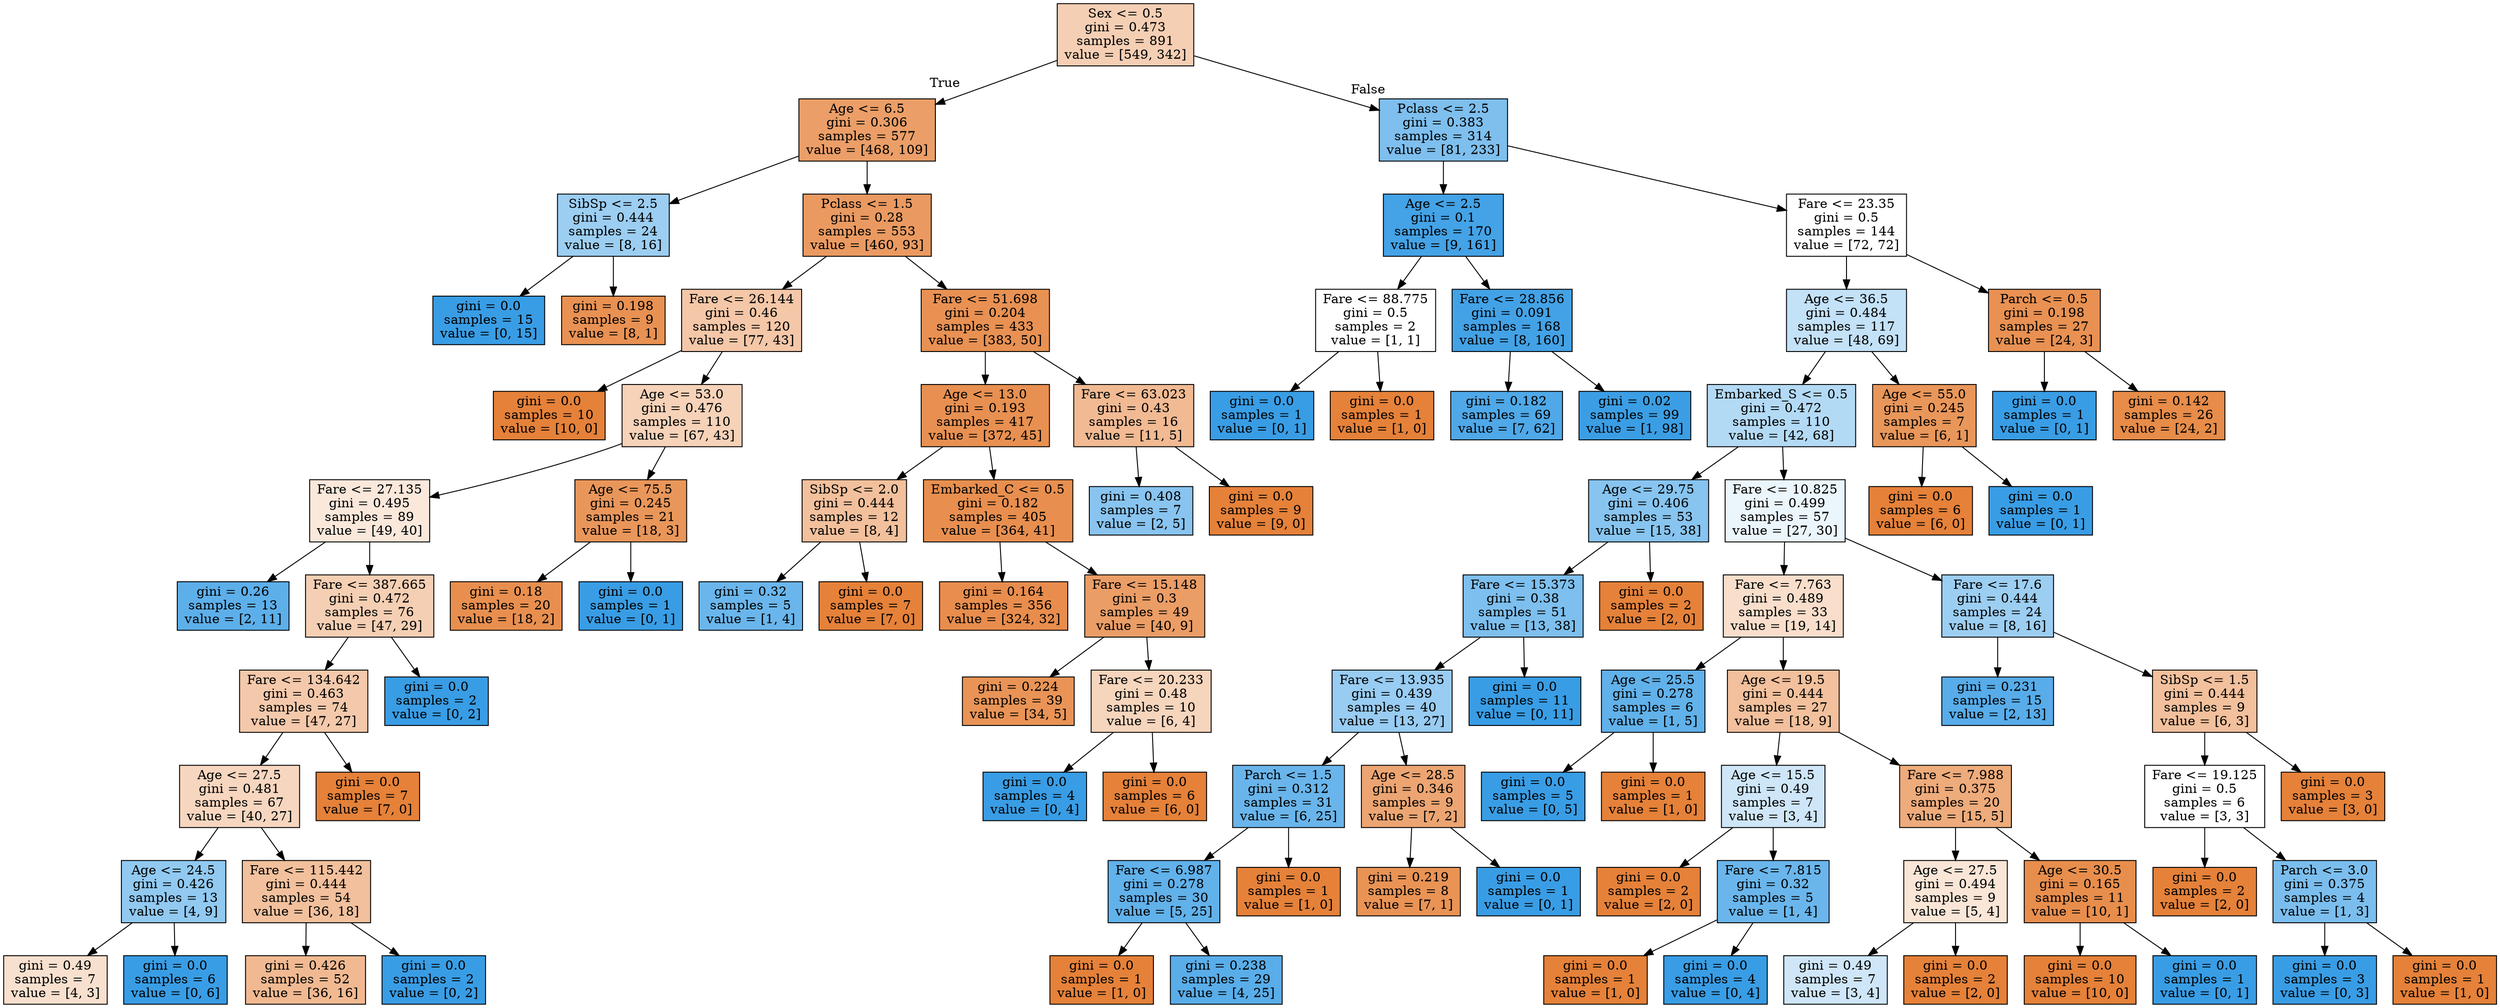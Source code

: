 digraph Tree {
node [shape=box, style="filled", color="black"] ;
0 [label="Sex <= 0.5\ngini = 0.473\nsamples = 891\nvalue = [549, 342]", fillcolor="#f5cfb4"] ;
1 [label="Age <= 6.5\ngini = 0.306\nsamples = 577\nvalue = [468, 109]", fillcolor="#eb9e67"] ;
0 -> 1 [labeldistance=2.5, labelangle=45, headlabel="True"] ;
5 [label="SibSp <= 2.5\ngini = 0.444\nsamples = 24\nvalue = [8, 16]", fillcolor="#9ccef2"] ;
1 -> 5 ;
11 [label="gini = 0.0\nsamples = 15\nvalue = [0, 15]", fillcolor="#399de5"] ;
5 -> 11 ;
12 [label="gini = 0.198\nsamples = 9\nvalue = [8, 1]", fillcolor="#e89152"] ;
5 -> 12 ;
6 [label="Pclass <= 1.5\ngini = 0.28\nsamples = 553\nvalue = [460, 93]", fillcolor="#ea9a61"] ;
1 -> 6 ;
7 [label="Fare <= 26.144\ngini = 0.46\nsamples = 120\nvalue = [77, 43]", fillcolor="#f4c7a8"] ;
6 -> 7 ;
15 [label="gini = 0.0\nsamples = 10\nvalue = [10, 0]", fillcolor="#e58139"] ;
7 -> 15 ;
16 [label="Age <= 53.0\ngini = 0.476\nsamples = 110\nvalue = [67, 43]", fillcolor="#f6d2b8"] ;
7 -> 16 ;
17 [label="Fare <= 27.135\ngini = 0.495\nsamples = 89\nvalue = [49, 40]", fillcolor="#fae8db"] ;
16 -> 17 ;
19 [label="gini = 0.26\nsamples = 13\nvalue = [2, 11]", fillcolor="#5dafea"] ;
17 -> 19 ;
20 [label="Fare <= 387.665\ngini = 0.472\nsamples = 76\nvalue = [47, 29]", fillcolor="#f5cfb3"] ;
17 -> 20 ;
41 [label="Fare <= 134.642\ngini = 0.463\nsamples = 74\nvalue = [47, 27]", fillcolor="#f4c9ab"] ;
20 -> 41 ;
43 [label="Age <= 27.5\ngini = 0.481\nsamples = 67\nvalue = [40, 27]", fillcolor="#f7d6bf"] ;
41 -> 43 ;
45 [label="Age <= 24.5\ngini = 0.426\nsamples = 13\nvalue = [4, 9]", fillcolor="#91c9f1"] ;
43 -> 45 ;
47 [label="gini = 0.49\nsamples = 7\nvalue = [4, 3]", fillcolor="#f8e0ce"] ;
45 -> 47 ;
48 [label="gini = 0.0\nsamples = 6\nvalue = [0, 6]", fillcolor="#399de5"] ;
45 -> 48 ;
46 [label="Fare <= 115.442\ngini = 0.444\nsamples = 54\nvalue = [36, 18]", fillcolor="#f2c09c"] ;
43 -> 46 ;
49 [label="gini = 0.426\nsamples = 52\nvalue = [36, 16]", fillcolor="#f1b991"] ;
46 -> 49 ;
50 [label="gini = 0.0\nsamples = 2\nvalue = [0, 2]", fillcolor="#399de5"] ;
46 -> 50 ;
44 [label="gini = 0.0\nsamples = 7\nvalue = [7, 0]", fillcolor="#e58139"] ;
41 -> 44 ;
42 [label="gini = 0.0\nsamples = 2\nvalue = [0, 2]", fillcolor="#399de5"] ;
20 -> 42 ;
18 [label="Age <= 75.5\ngini = 0.245\nsamples = 21\nvalue = [18, 3]", fillcolor="#e9965a"] ;
16 -> 18 ;
51 [label="gini = 0.18\nsamples = 20\nvalue = [18, 2]", fillcolor="#e88f4f"] ;
18 -> 51 ;
52 [label="gini = 0.0\nsamples = 1\nvalue = [0, 1]", fillcolor="#399de5"] ;
18 -> 52 ;
8 [label="Fare <= 51.698\ngini = 0.204\nsamples = 433\nvalue = [383, 50]", fillcolor="#e89153"] ;
6 -> 8 ;
59 [label="Age <= 13.0\ngini = 0.193\nsamples = 417\nvalue = [372, 45]", fillcolor="#e89051"] ;
8 -> 59 ;
63 [label="SibSp <= 2.0\ngini = 0.444\nsamples = 12\nvalue = [8, 4]", fillcolor="#f2c09c"] ;
59 -> 63 ;
65 [label="gini = 0.32\nsamples = 5\nvalue = [1, 4]", fillcolor="#6ab6ec"] ;
63 -> 65 ;
66 [label="gini = 0.0\nsamples = 7\nvalue = [7, 0]", fillcolor="#e58139"] ;
63 -> 66 ;
64 [label="Embarked_C <= 0.5\ngini = 0.182\nsamples = 405\nvalue = [364, 41]", fillcolor="#e88f4f"] ;
59 -> 64 ;
89 [label="gini = 0.164\nsamples = 356\nvalue = [324, 32]", fillcolor="#e88d4d"] ;
64 -> 89 ;
90 [label="Fare <= 15.148\ngini = 0.3\nsamples = 49\nvalue = [40, 9]", fillcolor="#eb9d66"] ;
64 -> 90 ;
91 [label="gini = 0.224\nsamples = 39\nvalue = [34, 5]", fillcolor="#e99456"] ;
90 -> 91 ;
92 [label="Fare <= 20.233\ngini = 0.48\nsamples = 10\nvalue = [6, 4]", fillcolor="#f6d5bd"] ;
90 -> 92 ;
93 [label="gini = 0.0\nsamples = 4\nvalue = [0, 4]", fillcolor="#399de5"] ;
92 -> 93 ;
94 [label="gini = 0.0\nsamples = 6\nvalue = [6, 0]", fillcolor="#e58139"] ;
92 -> 94 ;
60 [label="Fare <= 63.023\ngini = 0.43\nsamples = 16\nvalue = [11, 5]", fillcolor="#f1ba93"] ;
8 -> 60 ;
61 [label="gini = 0.408\nsamples = 7\nvalue = [2, 5]", fillcolor="#88c4ef"] ;
60 -> 61 ;
62 [label="gini = 0.0\nsamples = 9\nvalue = [9, 0]", fillcolor="#e58139"] ;
60 -> 62 ;
2 [label="Pclass <= 2.5\ngini = 0.383\nsamples = 314\nvalue = [81, 233]", fillcolor="#7ebfee"] ;
0 -> 2 [labeldistance=2.5, labelangle=-45, headlabel="False"] ;
3 [label="Age <= 2.5\ngini = 0.1\nsamples = 170\nvalue = [9, 161]", fillcolor="#44a2e6"] ;
2 -> 3 ;
85 [label="Fare <= 88.775\ngini = 0.5\nsamples = 2\nvalue = [1, 1]", fillcolor="#ffffff"] ;
3 -> 85 ;
87 [label="gini = 0.0\nsamples = 1\nvalue = [0, 1]", fillcolor="#399de5"] ;
85 -> 87 ;
88 [label="gini = 0.0\nsamples = 1\nvalue = [1, 0]", fillcolor="#e58139"] ;
85 -> 88 ;
86 [label="Fare <= 28.856\ngini = 0.091\nsamples = 168\nvalue = [8, 160]", fillcolor="#43a2e6"] ;
3 -> 86 ;
95 [label="gini = 0.182\nsamples = 69\nvalue = [7, 62]", fillcolor="#4fa8e8"] ;
86 -> 95 ;
96 [label="gini = 0.02\nsamples = 99\nvalue = [1, 98]", fillcolor="#3b9ee5"] ;
86 -> 96 ;
4 [label="Fare <= 23.35\ngini = 0.5\nsamples = 144\nvalue = [72, 72]", fillcolor="#ffffff"] ;
2 -> 4 ;
9 [label="Age <= 36.5\ngini = 0.484\nsamples = 117\nvalue = [48, 69]", fillcolor="#c3e1f7"] ;
4 -> 9 ;
13 [label="Embarked_S <= 0.5\ngini = 0.472\nsamples = 110\nvalue = [42, 68]", fillcolor="#b3daf5"] ;
9 -> 13 ;
21 [label="Age <= 29.75\ngini = 0.406\nsamples = 53\nvalue = [15, 38]", fillcolor="#87c4ef"] ;
13 -> 21 ;
23 [label="Fare <= 15.373\ngini = 0.38\nsamples = 51\nvalue = [13, 38]", fillcolor="#7dbfee"] ;
21 -> 23 ;
25 [label="Fare <= 13.935\ngini = 0.439\nsamples = 40\nvalue = [13, 27]", fillcolor="#98ccf2"] ;
23 -> 25 ;
27 [label="Parch <= 1.5\ngini = 0.312\nsamples = 31\nvalue = [6, 25]", fillcolor="#69b5eb"] ;
25 -> 27 ;
55 [label="Fare <= 6.987\ngini = 0.278\nsamples = 30\nvalue = [5, 25]", fillcolor="#61b1ea"] ;
27 -> 55 ;
57 [label="gini = 0.0\nsamples = 1\nvalue = [1, 0]", fillcolor="#e58139"] ;
55 -> 57 ;
58 [label="gini = 0.238\nsamples = 29\nvalue = [4, 25]", fillcolor="#59ade9"] ;
55 -> 58 ;
56 [label="gini = 0.0\nsamples = 1\nvalue = [1, 0]", fillcolor="#e58139"] ;
27 -> 56 ;
28 [label="Age <= 28.5\ngini = 0.346\nsamples = 9\nvalue = [7, 2]", fillcolor="#eca572"] ;
25 -> 28 ;
53 [label="gini = 0.219\nsamples = 8\nvalue = [7, 1]", fillcolor="#e99355"] ;
28 -> 53 ;
54 [label="gini = 0.0\nsamples = 1\nvalue = [0, 1]", fillcolor="#399de5"] ;
28 -> 54 ;
26 [label="gini = 0.0\nsamples = 11\nvalue = [0, 11]", fillcolor="#399de5"] ;
23 -> 26 ;
24 [label="gini = 0.0\nsamples = 2\nvalue = [2, 0]", fillcolor="#e58139"] ;
21 -> 24 ;
22 [label="Fare <= 10.825\ngini = 0.499\nsamples = 57\nvalue = [27, 30]", fillcolor="#ebf5fc"] ;
13 -> 22 ;
33 [label="Fare <= 7.763\ngini = 0.489\nsamples = 33\nvalue = [19, 14]", fillcolor="#f8decb"] ;
22 -> 33 ;
37 [label="Age <= 25.5\ngini = 0.278\nsamples = 6\nvalue = [1, 5]", fillcolor="#61b1ea"] ;
33 -> 37 ;
39 [label="gini = 0.0\nsamples = 5\nvalue = [0, 5]", fillcolor="#399de5"] ;
37 -> 39 ;
40 [label="gini = 0.0\nsamples = 1\nvalue = [1, 0]", fillcolor="#e58139"] ;
37 -> 40 ;
38 [label="Age <= 19.5\ngini = 0.444\nsamples = 27\nvalue = [18, 9]", fillcolor="#f2c09c"] ;
33 -> 38 ;
67 [label="Age <= 15.5\ngini = 0.49\nsamples = 7\nvalue = [3, 4]", fillcolor="#cee6f8"] ;
38 -> 67 ;
69 [label="gini = 0.0\nsamples = 2\nvalue = [2, 0]", fillcolor="#e58139"] ;
67 -> 69 ;
70 [label="Fare <= 7.815\ngini = 0.32\nsamples = 5\nvalue = [1, 4]", fillcolor="#6ab6ec"] ;
67 -> 70 ;
71 [label="gini = 0.0\nsamples = 1\nvalue = [1, 0]", fillcolor="#e58139"] ;
70 -> 71 ;
72 [label="gini = 0.0\nsamples = 4\nvalue = [0, 4]", fillcolor="#399de5"] ;
70 -> 72 ;
68 [label="Fare <= 7.988\ngini = 0.375\nsamples = 20\nvalue = [15, 5]", fillcolor="#eeab7b"] ;
38 -> 68 ;
73 [label="Age <= 27.5\ngini = 0.494\nsamples = 9\nvalue = [5, 4]", fillcolor="#fae6d7"] ;
68 -> 73 ;
77 [label="gini = 0.49\nsamples = 7\nvalue = [3, 4]", fillcolor="#cee6f8"] ;
73 -> 77 ;
78 [label="gini = 0.0\nsamples = 2\nvalue = [2, 0]", fillcolor="#e58139"] ;
73 -> 78 ;
74 [label="Age <= 30.5\ngini = 0.165\nsamples = 11\nvalue = [10, 1]", fillcolor="#e88e4d"] ;
68 -> 74 ;
75 [label="gini = 0.0\nsamples = 10\nvalue = [10, 0]", fillcolor="#e58139"] ;
74 -> 75 ;
76 [label="gini = 0.0\nsamples = 1\nvalue = [0, 1]", fillcolor="#399de5"] ;
74 -> 76 ;
34 [label="Fare <= 17.6\ngini = 0.444\nsamples = 24\nvalue = [8, 16]", fillcolor="#9ccef2"] ;
22 -> 34 ;
35 [label="gini = 0.231\nsamples = 15\nvalue = [2, 13]", fillcolor="#57ace9"] ;
34 -> 35 ;
36 [label="SibSp <= 1.5\ngini = 0.444\nsamples = 9\nvalue = [6, 3]", fillcolor="#f2c09c"] ;
34 -> 36 ;
79 [label="Fare <= 19.125\ngini = 0.5\nsamples = 6\nvalue = [3, 3]", fillcolor="#ffffff"] ;
36 -> 79 ;
81 [label="gini = 0.0\nsamples = 2\nvalue = [2, 0]", fillcolor="#e58139"] ;
79 -> 81 ;
82 [label="Parch <= 3.0\ngini = 0.375\nsamples = 4\nvalue = [1, 3]", fillcolor="#7bbeee"] ;
79 -> 82 ;
83 [label="gini = 0.0\nsamples = 3\nvalue = [0, 3]", fillcolor="#399de5"] ;
82 -> 83 ;
84 [label="gini = 0.0\nsamples = 1\nvalue = [1, 0]", fillcolor="#e58139"] ;
82 -> 84 ;
80 [label="gini = 0.0\nsamples = 3\nvalue = [3, 0]", fillcolor="#e58139"] ;
36 -> 80 ;
14 [label="Age <= 55.0\ngini = 0.245\nsamples = 7\nvalue = [6, 1]", fillcolor="#e9965a"] ;
9 -> 14 ;
29 [label="gini = 0.0\nsamples = 6\nvalue = [6, 0]", fillcolor="#e58139"] ;
14 -> 29 ;
30 [label="gini = 0.0\nsamples = 1\nvalue = [0, 1]", fillcolor="#399de5"] ;
14 -> 30 ;
10 [label="Parch <= 0.5\ngini = 0.198\nsamples = 27\nvalue = [24, 3]", fillcolor="#e89152"] ;
4 -> 10 ;
31 [label="gini = 0.0\nsamples = 1\nvalue = [0, 1]", fillcolor="#399de5"] ;
10 -> 31 ;
32 [label="gini = 0.142\nsamples = 26\nvalue = [24, 2]", fillcolor="#e78c49"] ;
10 -> 32 ;
}